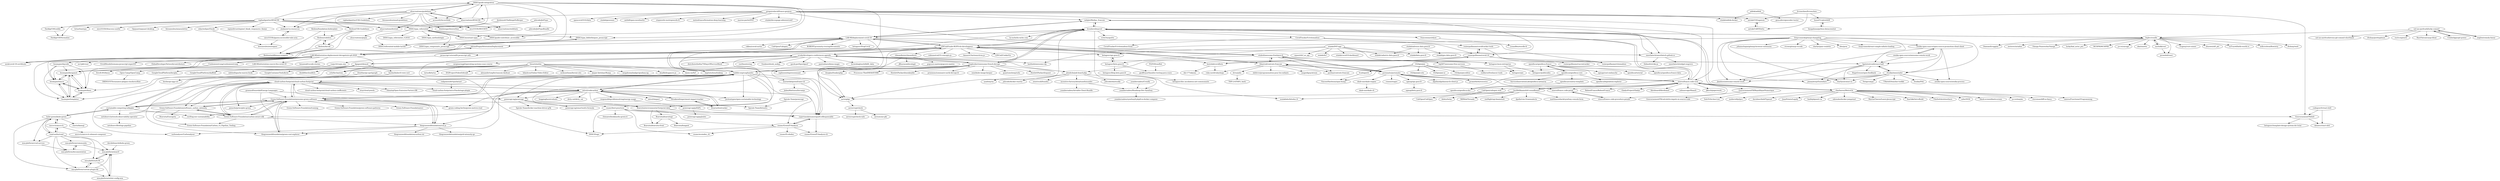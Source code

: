 digraph G {
"mdiplo/Medias_francais" -> "onestlatech/onestlatech.github.io"
"mdiplo/Medias_francais" -> "brouberol/marcel"
"mdiplo/Medias_francais" -> "LAB-MI/deplacement-covid-19"
"dgageot/demoit" -> "GoogleContainerTools/krew" ["e"=1]
"dgageot/demoit" -> "scraly/developers-conferences-agenda"
"dgageot/demoit" -> "ibuildthecloud/k3s" ["e"=1]
"dgageot/demoit" -> "lmolas/kubectl-view-cert"
"dgageot/demoit" -> "GoogleCloudPlatform/berglas" ["e"=1]
"dgageot/demoit" -> "GoogleCloudPlatform/skaffold" ["e"=1]
"dgageot/demoit" -> "ndeloof/apache-maven-book"
"IV2FI/DrawBot" -> "geoffreyarthaud/oc-testing-java-cours"
"hql287/awesome-free-services" -> "reddavis/freelancer-tools"
"LINCnil/Guide-RGPD-du-developpeur" -> "AmauriC/tarteaucitron.js" ["e"=1]
"LINCnil/Guide-RGPD-du-developpeur" -> "etnbrd/awesome-freelance-fr"
"LINCnil/Guide-RGPD-du-developpeur" -> "betagouv/api.gouv.fr"
"LINCnil/Guide-RGPD-du-developpeur" -> "LINCnil/CookieViz"
"LINCnil/Guide-RGPD-du-developpeur" -> "tibastral/contrats-francais"
"LINCnil/Guide-RGPD-du-developpeur" -> "scraly/developers-conferences-agenda"
"LINCnil/Guide-RGPD-du-developpeur" -> "hubblo-org/scaphandre"
"LINCnil/Guide-RGPD-du-developpeur" -> "aeris/gdpr"
"LINCnil/Guide-RGPD-du-developpeur" -> "climanifeste/climanifeste"
"LINCnil/Guide-RGPD-du-developpeur" -> "LAB-MI/deplacement-covid-19"
"LINCnil/Guide-RGPD-du-developpeur" -> "onestlatech/onestlatech.github.io"
"LINCnil/Guide-RGPD-du-developpeur" -> "brouberol/marcel"
"LINCnil/Guide-RGPD-du-developpeur" -> "cnumr/best-practices"
"LINCnil/Guide-RGPD-du-developpeur" -> "javascript-tutorial/fr.javascript.info"
"LINCnil/Guide-RGPD-du-developpeur" -> "robinmetral/33-concepts-js"
"etnbrd/awesome-freelance-fr" -> "tibastral/contrats-francais"
"etnbrd/awesome-freelance-fr" -> "purban/contrats-francais"
"etnbrd/awesome-freelance-fr" -> "betagouv/mon-entreprise"
"etnbrd/awesome-freelance-fr" -> "hql287/awesome-free-services"
"etnbrd/awesome-freelance-fr" -> "LINCnil/Guide-RGPD-du-developpeur"
"etnbrd/awesome-freelance-fr" -> "jurismatic/jurismatic"
"etnbrd/awesome-freelance-fr" -> "jlondiche/job-board-php"
"yoanbernabeu/Cronify" -> "yoanbernabeu/Roadmap-Dev-Symfony"
"bwasti/mebm" -> "daem-on/fwf" ["e"=1]
"bwasti/mebm" -> "baptisteArno/tinking" ["e"=1]
"bwasti/mebm" -> "DGIProject/VideoEditorJS" ["e"=1]
"bwasti/mebm" -> "alexandertoepfer/ransom-darkcat" ["e"=1]
"bwasti/mebm" -> "bilashcse/Online-Video-Editor" ["e"=1]
"bwasti/mebm" -> "nicksawhney/bernie-sits" ["e"=1]
"bwasti/mebm" -> "boomyjee/bergamot"
"bwasti/mebm" -> "boomyjee/teacss"
"bwasti/mebm" -> "boomyjee/templater"
"bwasti/mebm" -> "boomyjee/diary"
"bwasti/mebm" -> "Jasper-ketelaar/Rump" ["e"=1]
"bwasti/mebm" -> "megahoneybadger/grafana-ng" ["e"=1]
"bwasti/mebm" -> "knadh/dragmove.js" ["e"=1]
"AdrienPoupa/AttestationDeplacement" -> "LAB-MI/attestation-deplacement-derogatoire-q4-2020"
"hubblo-org/scaphandre" -> "cloud-carbon-footprint/cloud-carbon-footprint"
"hubblo-org/scaphandre" -> "mlco2/codecarbon"
"hubblo-org/scaphandre" -> "sustainable-computing-io/kepler"
"hubblo-org/scaphandre" -> "Boavizta/environmental-footprint-data"
"hubblo-org/scaphandre" -> "Green-Software-Foundation/awesome-green-software"
"hubblo-org/scaphandre" -> "supertanuki/numeriqueEcoResponsable"
"hubblo-org/scaphandre" -> "Green-Software-Foundation/software_carbon_intensity"
"hubblo-org/scaphandre" -> "powerapi-ng/powerapi"
"hubblo-org/scaphandre" -> "Green-Software-Foundation/carbon-aware-sdk"
"hubblo-org/scaphandre" -> "marmelab/greenframe-cli"
"hubblo-org/scaphandre" -> "cnumr/GreenIT-Analysis"
"hubblo-org/scaphandre" -> "thegreenwebfoundation/co2.js"
"hubblo-org/scaphandre" -> "stephrobert/awesome-french-devops"
"hubblo-org/scaphandre" -> "LINCnil/Guide-RGPD-du-developpeur"
"hubblo-org/scaphandre" -> "protontypes/open-sustainable-technology" ["e"=1]
"edas/webperf-book" -> "hteumeuleu/enseigner"
"steeve/france.code-civil" -> "steeve/france.code-penal"
"steeve/france.code-civil" -> "jurismatic/jurismatic"
"steeve/france.code-civil" -> "steeve/france.code-procedure-penale"
"steeve/france.code-civil" -> "vbarbaresi/MetroGit"
"steeve/france.code-civil" -> "GouvernementFR/RepubliqueNumerique"
"steeve/france.code-civil" -> "CaliOpen/caliopen.web"
"steeve/france.code-civil" -> "brouberol/marcel"
"steeve/france.code-civil" -> "RebootFrance/RebootFrance"
"steeve/france.code-civil" -> "GladysProject/Gladys" ["e"=1]
"steeve/france.code-civil" -> "libreboard/libreboard" ["e"=1]
"steeve/france.code-civil" -> "2ec0b4/kaamelott-soundboard"
"steeve/france.code-civil" -> "mdiplo/Medias_francais"
"steeve/france.code-civil" -> "tibastral/contrats-francais"
"steeve/france.code-civil" -> "sebsauvage/Shaarli" ["e"=1]
"steeve/france.code-civil" -> "jflesch/paperwork" ["e"=1]
"2ec0b4/kaamelott-soundboard" -> "steeve/france.code-civil"
"2ec0b4/kaamelott-soundboard" -> "aeris/gdpr"
"2ec0b4/kaamelott-soundboard" -> "matthiasnoback/symfony-console-form" ["e"=1]
"2ec0b4/kaamelott-soundboard" -> "soulaklabs/bitoduc.fr"
"2ec0b4/kaamelott-soundboard" -> "M6Web/Tornado"
"2ec0b4/kaamelott-soundboard" -> "sin0light/api-kaamelott"
"2ec0b4/kaamelott-soundboard" -> "dpelle/vim-Grammalecte"
"jurismatic/jurismatic" -> "tibastral/contrats-francais"
"jurismatic/jurismatic" -> "steeve/france.code-civil"
"jurismatic/jurismatic" -> "etnbrd/awesome-freelance-fr"
"jurismatic/jurismatic" -> "steeve/france.code-penal"
"jurismatic/jurismatic" -> "ronnix/stages"
"jurismatic/jurismatic" -> "skale-me/skale-engine"
"jurismatic/jurismatic" -> "algolia/algoliasearch-client-js" ["e"=1]
"jurismatic/jurismatic" -> "promethe42/cocorico"
"jurismatic/jurismatic" -> "sgmap/api.gouv.fr"
"etalab/adresse.data.gouv.fr" -> "etalab/geo.data.gouv.fr"
"etalab/adresse.data.gouv.fr" -> "etalab/data.gouv.fr"
"etalab/adresse.data.gouv.fr" -> "etalab/cadastre.data.gouv.fr"
"francoismari/elyze" -> "LouanBen/wordle-fr" ["e"=1]
"bnjbvr/rouille" -> "brouberol/marcel"
"bnjbvr/rouille" -> "michidk/rost"
"bnjbvr/rouille" -> "Eugeny/rust-sinner"
"bnjbvr/rouille" -> "zhuowei/nft_ptr" ["e"=1]
"bnjbvr/rouille" -> "jeroenhd/roest"
"bnjbvr/rouille" -> "mTvare6/hello-world.rs" ["e"=1]
"bnjbvr/rouille" -> "willcrichton/flowistry" ["e"=1]
"bnjbvr/rouille" -> "dtolnay/watt" ["e"=1]
"bnjbvr/rouille" -> "DamianX/ruggine"
"bnjbvr/rouille" -> "zesterer/ariadne" ["e"=1]
"bnjbvr/rouille" -> "Omega-Numworks/Omega" ["e"=1]
"bnjbvr/rouille" -> "lucky/bad_actor_poc"
"bnjbvr/rouille" -> "MCHPR/MCHPRS" ["e"=1]
"bnjbvr/rouille" -> "p-e-w/savage" ["e"=1]
"bnjbvr/rouille" -> "zkat/miette" ["e"=1]
"raphaelgoetter/KNACSS" -> "DISIC/guide-integrateur"
"raphaelgoetter/KNACSS" -> "inpixelitrust/inpixel_blank_responsive_theme"
"raphaelgoetter/KNACSS" -> "Darklg/CSSLisible"
"raphaelgoetter/KNACSS" -> "tetue/tinytypo"
"raphaelgoetter/KNACSS" -> "nico3333fr/htaccess-useful"
"raphaelgoetter/KNACSS" -> "edas/webperf-book"
"raphaelgoetter/KNACSS" -> "DISIC/rgaa_referentiel"
"raphaelgoetter/KNACSS" -> "flexbox/CSS-Guidelines"
"raphaelgoetter/KNACSS" -> "alsacreations/bretzel"
"raphaelgoetter/KNACSS" -> "htmlzengarden/outline"
"raphaelgoetter/KNACSS" -> "Opquast/opquast-desktop"
"raphaelgoetter/KNACSS" -> "hteumeuleu/miaousletter"
"raphaelgoetter/KNACSS" -> "nico3333fr/ROCSSTI"
"raphaelgoetter/KNACSS" -> "atalan/a11y-resources"
"raphaelgoetter/KNACSS" -> "Darklg/CSSNormalize"
"aeris/gdpr" -> "aeris/cryptcheck"
"gregoiredavid/france-geojson" -> "rozierguillaume/covid-19"
"gregoiredavid/france-geojson" -> "etnbrd/awesome-freelance-fr"
"gregoiredavid/france-geojson" -> "mdiplo/Medias_francais"
"gregoiredavid/france-geojson" -> "marion-paclot/DVF"
"gregoiredavid/france-geojson" -> "GouvernementFR/dsfr"
"gregoiredavid/france-geojson" -> "etalab/decoupage-administratif"
"gregoiredavid/france-geojson" -> "alsacreations/KNACSS"
"gregoiredavid/france-geojson" -> "etalab/addok-docker"
"gregoiredavid/france-geojson" -> "opencovid19-fr/data" ["e"=1]
"gregoiredavid/france-geojson" -> "etalab/geozones"
"gregoiredavid/france-geojson" -> "anthill/open-moulinette"
"gregoiredavid/france-geojson" -> "antuki/COGugaison"
"gregoiredavid/france-geojson" -> "stopwords-iso/stopwords-fr"
"gregoiredavid/france-geojson" -> "steeve/france.code-civil"
"gregoiredavid/france-geojson" -> "meteofrance/formation-deep-learning"
"stephrobert/awesome-french-devops" -> "scraly/developers-conferences-agenda"
"stephrobert/awesome-french-devops" -> "hubblo-org/scaphandre"
"stephrobert/awesome-french-devops" -> "priximmo/sommaire-xavki-devops-fr"
"stephrobert/awesome-french-devops" -> "saphoooo/impressionnant"
"stephrobert/awesome-french-devops" -> "jlondiche/job-board-php"
"stephrobert/awesome-french-devops" -> "aeris/gdpr"
"stephrobert/awesome-french-devops" -> "brouberol/marcel"
"stephrobert/awesome-french-devops" -> "enix/kube-image-keeper" ["e"=1]
"stephrobert/awesome-french-devops" -> "ovh/the-bastion" ["e"=1]
"stephrobert/awesome-french-devops" -> "quantumsheep/sshs" ["e"=1]
"stephrobert/awesome-french-devops" -> "HewlettPackard/squest" ["e"=1]
"stephrobert/awesome-french-devops" -> "LINCnil/Guide-RGPD-du-developpeur"
"stephrobert/awesome-french-devops" -> "dunglas/frankenphp" ["e"=1]
"stephrobert/awesome-french-devops" -> "Processus-Thief/HEKATOMB" ["e"=1]
"stephrobert/awesome-french-devops" -> "HewlettPackard/monkeyble" ["e"=1]
"CouleeApps/git-power" -> "not-an-aardvark/lucky-commit"
"not-an-aardvark/lucky-commit" -> "zegl/extremely-linear"
"not-an-aardvark/lucky-commit" -> "not-an-aardvark/every-git-commit-shorthash"
"not-an-aardvark/lucky-commit" -> "CouleeApps/git-power"
"not-an-aardvark/lucky-commit" -> "dtolnay/prettyplease" ["e"=1]
"not-an-aardvark/lucky-commit" -> "bnjbvr/rouille"
"not-an-aardvark/lucky-commit" -> "ouch-org/ouch" ["e"=1]
"not-an-aardvark/lucky-commit" -> "RazrFalcon/cargo-bloat" ["e"=1]
"LAB-MI/deplacement-covid-19" -> "nesk/covid-19-certificate"
"LAB-MI/deplacement-covid-19" -> "LAB-MI/attestation-deplacement-derogatoire-q4-2020"
"LAB-MI/deplacement-covid-19" -> "ROBERT-proximity-tracing/documents" ["e"=1]
"LAB-MI/deplacement-covid-19" -> "betagouv/StopCovid" ["e"=1]
"LAB-MI/deplacement-covid-19" -> "mdiplo/Medias_francais"
"LAB-MI/deplacement-covid-19" -> "LINCnil/Guide-RGPD-du-developpeur"
"LAB-MI/deplacement-covid-19" -> "AdrienPoupa/AttestationDeplacement"
"LAB-MI/deplacement-covid-19" -> "rozierguillaume/covid-19"
"LAB-MI/deplacement-covid-19" -> "aeris/gdpr"
"LAB-MI/deplacement-covid-19" -> "hostolab/covidliste"
"LAB-MI/deplacement-covid-19" -> "vikbez/covid-sortie"
"LAB-MI/deplacement-covid-19" -> "brouberol/marcel"
"LAB-MI/deplacement-covid-19" -> "CaliOpen/Caliopen" ["e"=1]
"1024pix/pix" -> "1024pix/pix-site"
"1024pix/pix" -> "VincentHardouin/npm-bump"
"1024pix/pix" -> "Scalingo/cli"
"1024pix/pix" -> "1024pix/pix-ui"
"1024pix/pix" -> "betagouv/pix"
"1024pix/pix" -> "1024pix/pix-editor"
"alsacreations/guidelines" -> "DISIC/guide-integrateur"
"alsacreations/guidelines" -> "alsacreations/KNACSS"
"alsacreations/guidelines" -> "alsacreations/webfonts"
"alsacreations/guidelines" -> "raphaelgoetter/KNACSS"
"alsacreations/guidelines" -> "raphaelgoetter/CSS-Guidelines"
"alsacreations/guidelines" -> "hteumeuleu/email-guidelines" ["e"=1]
"alsacreations/guidelines" -> "nico3333fr/ROCSSTI"
"alsacreations/guidelines" -> "access42/AccesSlide"
"alsacreations/guidelines" -> "alsacreations/bretzel"
"alsacreations/guidelines" -> "atalan/a11y-resources"
"alsacreations/guidelines" -> "flexbox/CSS-Guidelines"
"desbenoit/ChallengeDuBerger" -> "htmlzengarden/outline"
"greensoftwarelab/Energy-Languages" -> "Green-Software-Foundation/awesome-green-software"
"greensoftwarelab/Energy-Languages" -> "powerapi-ng/powerapi"
"greensoftwarelab/Energy-Languages" -> "thegreenwebfoundation/green-cost-explorer"
"codegouvfr/react-dsfr" -> "dataesr/react-dsfr"
"codegouvfr/react-dsfr" -> "GouvernementFR/dsfr"
"vbarbaresi/MetroGit" -> "steeve/france.code-civil"
"vbarbaresi/MetroGit" -> "odewahn/docker-jumpstart" ["e"=1]
"vbarbaresi/MetroGit" -> "MartinChavez/Learn-Javascript"
"vbarbaresi/MetroGit" -> "brouberol/marcel"
"vbarbaresi/MetroGit" -> "lhartikk/AstroBuild" ["e"=1]
"vbarbaresi/MetroGit" -> "FiloSottile/whosthere" ["e"=1]
"vbarbaresi/MetroGit" -> "szhu/3030" ["e"=1]
"vbarbaresi/MetroGit" -> "black-screen/black-screen" ["e"=1]
"vbarbaresi/MetroGit" -> "p-e-w/maybe" ["e"=1]
"vbarbaresi/MetroGit" -> "stevemao/diff-so-fancy" ["e"=1]
"vbarbaresi/MetroGit" -> "caiorss/Functional-Programming" ["e"=1]
"vbarbaresi/MetroGit" -> "mofarrell/p2pvc" ["e"=1]
"vbarbaresi/MetroGit" -> "davidmerfield/Typeset" ["e"=1]
"vbarbaresi/MetroGit" -> "JuanPotato/Legofy" ["e"=1]
"vbarbaresi/MetroGit" -> "hmlb/phpunit-vw" ["e"=1]
"betagouv/api.gouv.fr" -> "betagouv/beta.gouv.fr"
"atalan/a11y-resources" -> "nico3333fr/jquery-accessible-tabs-aria"
"sustainable-computing-io/kepler" -> "hubblo-org/scaphandre"
"sustainable-computing-io/kepler" -> "kube-green/kube-green"
"sustainable-computing-io/kepler" -> "netobserv/network-observability-operator"
"sustainable-computing-io/kepler" -> "cncf/tag-env-sustainability"
"sustainable-computing-io/kepler" -> "Green-Software-Foundation/awesome-green-software"
"rozierguillaume/covid-19" -> "rozierguillaume/covidtracker-tools"
"rozierguillaume/covid-19" -> "hostolab/covidliste"
"rozierguillaume/covid-19" -> "rozierguillaume/vitemadose"
"rozierguillaume/covid-19" -> "rozierguillaume/vaccintracker"
"rozierguillaume/covidtracker-tools" -> "rozierguillaume/covid-19"
"rozierguillaume/covidtracker-tools" -> "rozierguillaume/vitemadose"
"etalab/DVF-app" -> "cquest/dvf_as_api"
"etalab/DVF-app" -> "etalab/dvf"
"etalab/DVF-app" -> "etalab/data.gouv.fr"
"etalab/DVF-app" -> "betagouv/beta.gouv.fr"
"etalab/DVF-app" -> "etalab/cadastre.data.gouv.fr"
"etalab/DVF-app" -> "etalab/covid19-dashboard" ["e"=1]
"etalab/DVF-app" -> "betagouv/api.gouv.fr"
"etalab/DVF-app" -> "betagouv/mon-entreprise"
"jlondiche/job-board-php" -> "yoanbernabeu/Roadmap-Dev-Symfony"
"jlondiche/job-board-php" -> "jolicode/elastically" ["e"=1]
"jlondiche/job-board-php" -> "symfony/ux" ["e"=1]
"jlondiche/job-board-php" -> "incentive-factory/iletaitunefoisundev"
"jlondiche/job-board-php" -> "jolicode/docker-starter" ["e"=1]
"jlondiche/job-board-php" -> "zenstruck/foundry" ["e"=1]
"Breakend/experiment-impact-tracker" -> "lfwa/carbontracker"
"Breakend/experiment-impact-tracker" -> "mlco2/codecarbon"
"GouvernementFR/RepubliqueNumerique" -> "GouvernementFR/calculette-impots-m-source-code"
"GouvernementFR/RepubliqueNumerique" -> "Seb35/Archeo-Lex"
"mlco2/codecarbon" -> "hubblo-org/scaphandre"
"mlco2/codecarbon" -> "lfwa/carbontracker"
"mlco2/codecarbon" -> "powerapi-ng/powerapi"
"mlco2/codecarbon" -> "Breakend/experiment-impact-tracker"
"mlco2/codecarbon" -> "responsibleproblemsolving/energy-usage"
"mlco2/codecarbon" -> "mlco2/impact"
"mlco2/codecarbon" -> "cloud-carbon-footprint/cloud-carbon-footprint"
"mlco2/codecarbon" -> "Boavizta/environmental-footprint-data"
"mlco2/codecarbon" -> "protontypes/open-sustainable-technology" ["e"=1]
"mlco2/codecarbon" -> "green-coding-berlin/green-metrics-tool"
"mlco2/codecarbon" -> "Green-Software-Foundation/awesome-green-software"
"mlco2/codecarbon" -> "huggingface/evaluate" ["e"=1]
"mlco2/codecarbon" -> "Green-Software-Foundation/carbon-aware-sdk"
"mlco2/codecarbon" -> "thegreenwebfoundation/green-cost-explorer"
"mlco2/codecarbon" -> "dirty-cat/dirty_cat" ["e"=1]
"thegreenwebfoundation/green-cost-explorer" -> "Green-Software-Foundation/awesome-green-software"
"Cuuhomientrung/cuuhomientrung" -> "LAB-MI/attestation-deplacement-derogatoire-q4-2020"
"Cuuhomientrung/cuuhomientrung" -> "ZeroX-DG/limus" ["e"=1]
"brouberol/marcel" -> "bnjbvr/rouille"
"brouberol/marcel" -> "soulaklabs/bitoduc.fr"
"brouberol/marcel" -> "mdiplo/Medias_francais"
"brouberol/marcel" -> "steeve/france.code-civil"
"brouberol/marcel" -> "w3st3ry/guitte"
"brouberol/marcel" -> "LINCnil/Guide-RGPD-du-developpeur"
"brouberol/marcel" -> "aeris/gdpr"
"brouberol/marcel" -> "vbarbaresi/MetroGit"
"brouberol/marcel" -> "stephrobert/awesome-french-devops"
"brouberol/marcel" -> "la-rache/la-rache.com"
"brouberol/marcel" -> "LAB-MI/deplacement-covid-19"
"brouberol/marcel" -> "onestlatech/onestlatech.github.io"
"brouberol/marcel" -> "francoismari/elyze"
"brouberol/marcel" -> "CovidTrackerFr/vitemadose"
"brouberol/marcel" -> "LAB-MI/attestation-deplacement-derogatoire-q4-2020"
"betagouv/mon-entreprise" -> "betagouv/publicodes"
"betagouv/mon-entreprise" -> "betagouv/pix"
"powerapi-ng/powerapi" -> "powerapi-ng/smartwatts-formula"
"powerapi-ng/powerapi" -> "Spirals-Team/bitwatts"
"powerapi-ng/powerapi" -> "Spirals-Team/docker-machine-driver-g5k"
"LAB-MI/attestation-deplacement-derogatoire-q4-2020" -> "LAB-MI/attestation-couvre-feu-covid-19"
"LAB-MI/attestation-deplacement-derogatoire-q4-2020" -> "Cuuhomientrung/cuuhomientrung"
"LAB-MI/attestation-deplacement-derogatoire-q4-2020" -> "LAB-MI/deplacement-covid-19"
"LAB-MI/attestation-deplacement-derogatoire-q4-2020" -> "AdrienPoupa/AttestationDeplacement"
"LAB-MI/attestation-deplacement-derogatoire-q4-2020" -> "nesk/covid-19-certificate"
"LAB-MI/attestation-deplacement-derogatoire-q4-2020" -> "ovh/the-bastion" ["e"=1]
"LAB-MI/attestation-deplacement-derogatoire-q4-2020" -> "benawad/vscode-stories" ["e"=1]
"LAB-MI/attestation-deplacement-derogatoire-q4-2020" -> "ns1/pktvisor"
"LAB-MI/attestation-deplacement-derogatoire-q4-2020" -> "boomyjee/bergamot"
"LAB-MI/attestation-deplacement-derogatoire-q4-2020" -> "boomyjee/teacss"
"LAB-MI/attestation-deplacement-derogatoire-q4-2020" -> "boomyjee/templater"
"LAB-MI/attestation-deplacement-derogatoire-q4-2020" -> "boomyjee/diary"
"LAB-MI/attestation-deplacement-derogatoire-q4-2020" -> "ErickWendel/semana-javascript-expert01" ["e"=1]
"LAB-MI/attestation-deplacement-derogatoire-q4-2020" -> "boomyjee/dayside"
"LAB-MI/attestation-deplacement-derogatoire-q4-2020" -> "GlobalDeveloperNetwork/contributors" ["e"=1]
"alsacreations/KNACSS" -> "alsacreations/bretzel"
"alsacreations/KNACSS" -> "alsacreations/guidelines"
"alsacreations/KNACSS" -> "DISIC/guide-integrateur"
"alsacreations/KNACSS" -> "alsacreations/webfonts"
"micro-lc/micro-lc" -> "rond-authz/rond"
"micro-lc/micro-lc" -> "kube-green/kube-green"
"micro-lc/micro-lc" -> "micro-lc/micro-lc-element-composer"
"michidk/rost" -> "bnjbvr/rouille"
"michidk/rost" -> "jeroenhd/roest"
"zegl/extremely-linear" -> "not-an-aardvark/lucky-commit"
"rond-authz/rond" -> "mia-platform/crud-service"
"rond-authz/rond" -> "mia-platform/custom-plugin-lib"
"rond-authz/rond" -> "mia-platform/lc39"
"rond-authz/rond" -> "kube-green/kube-green"
"rond-authz/rond" -> "mia-platform/documentation"
"rond-authz/rond" -> "micro-lc/micro-lc"
"rond-authz/rond" -> "mia-platform/miactl"
"rond-authz/rond" -> "mia-platform/community"
"javascript-tutorial/fr.javascript.info" -> "vuejs-fr/vuejs.org"
"scraly/developers-conferences-agenda" -> "stephrobert/awesome-french-devops"
"scraly/developers-conferences-agenda" -> "bpetetot/conference-hall"
"scraly/developers-conferences-agenda" -> "jlondiche/job-board-php"
"scraly/developers-conferences-agenda" -> "dgageot/demoit"
"scraly/developers-conferences-agenda" -> "LINCnil/Guide-RGPD-du-developpeur"
"scraly/developers-conferences-agenda" -> "cncf/mentoring" ["e"=1]
"scraly/developers-conferences-agenda" -> "lauthieb/awesome-cfp"
"scraly/developers-conferences-agenda" -> "sergioarmgpl/operating-systems-usac-course"
"scraly/developers-conferences-agenda" -> "fraxken/ebook_nodejs" ["e"=1]
"scraly/developers-conferences-agenda" -> "quick-perf/quickperf" ["e"=1]
"scraly/developers-conferences-agenda" -> "saphoooo/impressionnant"
"scraly/developers-conferences-agenda" -> "paxtonhare/demo-magic" ["e"=1]
"scraly/developers-conferences-agenda" -> "brownbaglunch/bblfr_data"
"scraly/developers-conferences-agenda" -> "distributethe6ix/70DaysOfServiceMesh" ["e"=1]
"scraly/developers-conferences-agenda" -> "cnumr/best-practices"
"Green-Software-Foundation/awesome-green-software" -> "Green-Software-Foundation/carbon-aware-sdk"
"Green-Software-Foundation/awesome-green-software" -> "Green-Software-Foundation/software_carbon_intensity"
"Green-Software-Foundation/awesome-green-software" -> "thegreenwebfoundation/green-cost-explorer"
"Green-Software-Foundation/awesome-green-software" -> "thegreenwebfoundation/co2.js"
"Green-Software-Foundation/awesome-green-software" -> "green-coding-berlin/green-metrics-tool"
"Green-Software-Foundation/awesome-green-software" -> "cloud-carbon-footprint/cloud-carbon-footprint"
"Green-Software-Foundation/awesome-green-software" -> "hubblo-org/scaphandre"
"Green-Software-Foundation/awesome-green-software" -> "cncf/tag-env-sustainability"
"Green-Software-Foundation/awesome-green-software" -> "Green-Software-Foundation/training"
"Green-Software-Foundation/awesome-green-software" -> "Green-Software-Foundation/green-software-patterns"
"Green-Software-Foundation/awesome-green-software" -> "Green-Software-Foundation/sci"
"Green-Software-Foundation/awesome-green-software" -> "jawache/principles-green"
"Green-Software-Foundation/awesome-green-software" -> "Boavizta/environmental-footprint-data"
"Green-Software-Foundation/awesome-green-software" -> "sustainable-computing-io/kepler"
"addok/addok" -> "etalab/addok-docker"
"addok/addok" -> "geocoders/geocoder-tester"
"zenika-open-source/awesome-remote-work" -> "zenika-open-source/open-source-promotion-cheat-sheet"
"zenika-open-source/awesome-remote-work" -> "bpetetot/conference-hall"
"DISIC/guide-integrateur" -> "DISIC/guide-contribuer_accessible"
"DISIC/guide-integrateur" -> "DISIC/rgaa_referentiel"
"DISIC/guide-integrateur" -> "access42/AccesSlide"
"DISIC/guide-integrateur" -> "DISIC/assistant-rgaa"
"DISIC/guide-integrateur" -> "alsacreations/guidelines"
"DISIC/guide-integrateur" -> "atalan/a11y-resources"
"DISIC/guide-integrateur" -> "DISIC/referentiel-mobile-tactile"
"DISIC/guide-integrateur" -> "DISIC/frago"
"DISIC/guide-integrateur" -> "DISIC/rgaa_bibliotheques_javascript"
"tibastral/contrats-francais" -> "etnbrd/awesome-freelance-fr"
"tibastral/contrats-francais" -> "jurismatic/jurismatic"
"tibastral/contrats-francais" -> "ruby-nord/rubyshops" ["e"=1]
"tibastral/contrats-francais" -> "purban/contrats-francais"
"tibastral/contrats-francais" -> "elefevre/programmation-pour-les-enfants"
"tibastral/contrats-francais" -> "LINCnil/Guide-RGPD-du-developpeur"
"tibastral/contrats-francais" -> "drivy/jobs"
"tibastral/contrats-francais" -> "mageekguy/atoum" ["e"=1]
"cloud-carbon-footprint/cloud-carbon-footprint" -> "Green-Software-Foundation/awesome-green-software"
"cloud-carbon-footprint/cloud-carbon-footprint" -> "hubblo-org/scaphandre"
"cloud-carbon-footprint/cloud-carbon-footprint" -> "thegreenwebfoundation/co2.js"
"cloud-carbon-footprint/cloud-carbon-footprint" -> "Green-Software-Foundation/carbon-aware-sdk"
"cloud-carbon-footprint/cloud-carbon-footprint" -> "Green-Software-Foundation/software_carbon_intensity"
"cloud-carbon-footprint/cloud-carbon-footprint" -> "cloud-carbon-footprint/cloud-carbon-coefficients"
"cloud-carbon-footprint/cloud-carbon-footprint" -> "thegreenwebfoundation/green-cost-explorer"
"cloud-carbon-footprint/cloud-carbon-footprint" -> "jawache/principles-green"
"cloud-carbon-footprint/cloud-carbon-footprint" -> "cloud-carbon-footprint/ccf-backstage-plugin"
"cloud-carbon-footprint/cloud-carbon-footprint" -> "mlco2/codecarbon"
"cloud-carbon-footprint/cloud-carbon-footprint" -> "carbonalyser/Carbonalyser"
"cloud-carbon-footprint/cloud-carbon-footprint" -> "sustainable-computing-io/kepler"
"cloud-carbon-footprint/cloud-carbon-footprint" -> "etsy/cloud-jewels"
"cloud-carbon-footprint/cloud-carbon-footprint" -> "supertanuki/numeriqueEcoResponsable"
"cloud-carbon-footprint/cloud-carbon-footprint" -> "climatiq/Open-Emission-Factors-DB"
"thegreenwebfoundation/co2.js" -> "Green-Software-Foundation/awesome-green-software"
"thegreenwebfoundation/co2.js" -> "carbonalyser/Carbonalyser"
"thegreenwebfoundation/co2.js" -> "thegreenwebfoundation/carbon.txt"
"thegreenwebfoundation/co2.js" -> "thegreenwebfoundation/green-cost-explorer"
"thegreenwebfoundation/co2.js" -> "thegreenwebfoundation/grid-intensity-go"
"zenika-open-source/open-source-promotion-cheat-sheet" -> "bpetetot/conference-hall"
"zenika-open-source/open-source-promotion-cheat-sheet" -> "zenika-open-source/zenika-process"
"zenika-open-source/open-source-promotion-cheat-sheet" -> "Zenika/immutadot"
"zenika-open-source/open-source-promotion-cheat-sheet" -> "jlandure/awesome-remote-work"
"zenika-open-source/open-source-promotion-cheat-sheet" -> "zenika-open-source/awesome-remote-work"
"onestlatech/onestlatech.github.io" -> "thibault/strike-js"
"onestlatech/onestlatech.github.io" -> "onestlatech/widget-engreve"
"lfwa/carbontracker" -> "Breakend/experiment-impact-tracker"
"lfwa/carbontracker" -> "mlco2/codecarbon"
"bpetetot/conference-hall" -> "Zenika/immutadot"
"bpetetot/conference-hall" -> "jlandure/awesome-remote-work"
"bpetetot/conference-hall" -> "jimmyleray/Emendare"
"bpetetot/conference-hall" -> "HugoGresse/open-feedback"
"bpetetot/conference-hall" -> "charlyx/avatars-io"
"cnumr/best-practices" -> "cnumr/GreenIT-Analysis"
"cnumr/best-practices" -> "supertanuki/numeriqueEcoResponsable"
"cnumr/best-practices" -> "cnumr/ecoindex_cli"
"cnumr/best-practices" -> "DISIC/frago"
"cnumr/best-practices" -> "GouvernementFR/dsfr"
"cnumr/best-practices" -> "rlemaire/bookmarks-green-it"
"sgmap/api.gouv.fr" -> "sgmap/beta.gouv.fr"
"frinyvonnick/gitmoji-changelog" -> "bpetetot/conference-hall"
"frinyvonnick/gitmoji-changelog" -> "johannchopin/gitmoji-browser-extension"
"frinyvonnick/gitmoji-changelog" -> "jimmyleray/Emendare"
"frinyvonnick/gitmoji-changelog" -> "jlandure/awesome-remote-work"
"frinyvonnick/gitmoji-changelog" -> "Zenika/immutadot"
"frinyvonnick/gitmoji-changelog" -> "vtrois/gitmoji-vscode"
"frinyvonnick/gitmoji-changelog" -> "charlyx/avatars-io"
"frinyvonnick/gitmoji-changelog" -> "charlyx/pair-roulette"
"frinyvonnick/gitmoji-changelog" -> "lauthieb/awesome-cfp"
"frinyvonnick/gitmoji-changelog" -> "zenika-open-source/open-source-promotion-cheat-sheet"
"frinyvonnick/gitmoji-changelog" -> "ldez/prm"
"frinyvonnick/gitmoji-changelog" -> "frinyvonnick/react-simple-infinite-loading"
"skale-me/skale-engine" -> "skale-me/skale-cli"
"hostolab/covidliste" -> "eki-177/abyme"
"hostolab/covidliste" -> "rozierguillaume/covid-19"
"hostolab/covidliste" -> "ruby-nord/rubyshops" ["e"=1]
"cnumr/GreenIT-Analysis" -> "cnumr/GreenIT-Analysis-cli"
"cnumr/GreenIT-Analysis" -> "supertanuki/numeriqueEcoResponsable"
"cnumr/GreenIT-Analysis" -> "cnumr/EcoIndex"
"cnumr/GreenIT-Analysis" -> "cnumr/ecoindex_cli"
"cnumr/GreenIT-Analysis" -> "DISIC/frago"
"supertanuki/numeriqueEcoResponsable" -> "cnumr/GreenIT-Analysis"
"supertanuki/numeriqueEcoResponsable" -> "cnumr/GreenIT-Analysis-cli"
"incentive-factory/iletaitunefoisundev" -> "yoanbernabeu/Roadmap-Dev-Symfony"
"incentive-factory/iletaitunefoisundev" -> "yoanbernabeu/Airtable-Client-Bundle"
"antuki/COGugaison" -> "antuki/CARTElette"
"CovidTrackerFr/vitemadose" -> "CovidTrackerFr/vitemadose-front"
"CovidTrackerFr/vitemadose" -> "rozierguillaume/covidtracker-tools"
"CovidTrackerFr/vitemadose" -> "rozierguillaume/vitemadose"
"InseeFrLab/utilitR" -> "linogaliana/python-datascientist"
"betagouv/beta.gouv.fr" -> "betagouv/api.gouv.fr"
"betagouv/beta.gouv.fr" -> "geoffreyarthaud/oc-testing-java-cours"
"betagouv/beta.gouv.fr" -> "betagouv/blog.beta.gouv.fr"
"GouvernementFR/dsfr" -> "dataesr/react-dsfr"
"GouvernementFR/dsfr" -> "betagouv/template-design-system-de-l-etat"
"sergioarmgpl/operating-systems-usac-course" -> "tytusdb/tytus"
"Green-Software-Foundation/software_carbon_intensity" -> "Green-Software-Foundation/awesome-green-software"
"Green-Software-Foundation/software_carbon_intensity" -> "Green-Software-Foundation/carbon-aware-sdk"
"Green-Software-Foundation/software_carbon_intensity" -> "Green-Software-Foundation/Carbon_CI_Pipeline_Tooling"
"Green-Software-Foundation/software_carbon_intensity" -> "Boavizta/Energizta"
"Green-Software-Foundation/carbon-aware-sdk" -> "Green-Software-Foundation/awesome-green-software"
"Green-Software-Foundation/carbon-aware-sdk" -> "Green-Software-Foundation/software_carbon_intensity"
"Green-Software-Foundation/carbon-aware-sdk" -> "cloud-carbon-footprint/cloud-carbon-footprint"
"Green-Software-Foundation/carbon-aware-sdk" -> "Green-Software-Foundation/Carbon_CI_Pipeline_Tooling"
"Green-Software-Foundation/carbon-aware-sdk" -> "thegreenwebfoundation/co2.js"
"nesk/covid-19-certificate" -> "LAB-MI/deplacement-covid-19"
"flexbox/CSS-Guidelines" -> "flexbox/codeless"
"flexbox/CSS-Guidelines" -> "flexbox/middleman-snippets"
"flexbox/CSS-Guidelines" -> "flexbox/davidl"
"linogaliana/python-datascientist" -> "InseeFrLab/utilitR"
"kube-green/kube-green" -> "rond-authz/rond"
"kube-green/kube-green" -> "micro-lc/micro-lc"
"kube-green/kube-green" -> "mia-platform/crud-service"
"kube-green/kube-green" -> "mia-platform/custom-plugin-lib"
"kube-green/kube-green" -> "clastix/kamaji" ["e"=1]
"kube-green/kube-green" -> "sustainable-computing-io/kepler"
"openfisca/openfisca-france" -> "openfisca/openfisca-core"
"openfisca/openfisca-france" -> "sgmap/cout-embauche"
"openfisca/openfisca-france" -> "openfisca/openfisca-doc"
"openfisca/openfisca-france" -> "betagouv/publicodes"
"openfisca/openfisca-france" -> "openfisca/tutorial"
"openfisca/openfisca-france" -> "openfisca/openfisca-france-data"
"DISIC/rgaa_referentiel" -> "DISIC/rgaa_bibliotheques_javascript"
"DISIC/rgaa_referentiel" -> "DISIC/guide-contribuer_accessible"
"DISIC/rgaa_referentiel" -> "DISIC/rgaa_composants_javascript"
"DISIC/rgaa_referentiel" -> "DISIC/rgaa_referentiel_3-2016"
"DISIC/rgaa_referentiel" -> "DISIC/rgaa_methodologie"
"DISIC/rgaa_referentiel" -> "DISIC/referentiel-mobile-tactile"
"DISIC/rgaa_referentiel" -> "DISIC/assistant-rgaa"
"Scalingo/cli" -> "VincentHardouin/npm-bump"
"flexbox/foundation-boilerplate" -> "flexbox/middleman-snippets"
"flexbox/foundation-boilerplate" -> "flexbox/codeless"
"boomyjee/dayside" -> "boomyjee/templater"
"boomyjee/dayside" -> "boomyjee/diary"
"boomyjee/dayside" -> "boomyjee/bergamot"
"boomyjee/dayside" -> "boomyjee/teacss"
"CaliOpen/caliopen.web" -> "ldidry/lutim" ["e"=1]
"CaliOpen/caliopen.web" -> "CaliOpen/CaliOpen"
"marmelab/greenframe-cli" -> "supertanuki/numeriqueEcoResponsable"
"marmelab/greenframe-cli" -> "JulienMattiussi/lorrainjs"
"Open-Camp/OpenCamp" -> "DRINGOT/Terminator-plugins-stackoverflow"
"vuejs-fr/vuejs.org" -> "Open-Camp/OpenCamp"
"boomyjee/bergamot" -> "boomyjee/templater"
"boomyjee/bergamot" -> "boomyjee/diary"
"boomyjee/bergamot" -> "boomyjee/teacss"
"boomyjee/diary" -> "boomyjee/templater"
"boomyjee/diary" -> "boomyjee/bergamot"
"boomyjee/diary" -> "boomyjee/teacss"
"boomyjee/teacss" -> "boomyjee/bergamot"
"boomyjee/teacss" -> "boomyjee/templater"
"boomyjee/teacss" -> "boomyjee/diary"
"boomyjee/templater" -> "boomyjee/diary"
"boomyjee/templater" -> "boomyjee/bergamot"
"boomyjee/templater" -> "boomyjee/teacss"
"Boavizta/environmental-footprint-data" -> "Boavizta/boaviztapi"
"Boavizta/environmental-footprint-data" -> "Boavizta/boavizta-front"
"Boavizta/environmental-footprint-data" -> "supertanuki/numeriqueEcoResponsable"
"Spirals-Team/powerapi" -> "Spirals-Team/bitwatts"
"jolicode/JoliTypo" -> "nico3333fr/ROCSSTI"
"jolicode/JoliTypo" -> "jolicode/JoliTypoBundle"
"aeris/cryptcheck" -> "aeris/acme-pki"
"aeris/cryptcheck" -> "aeris/cryptcheck-rails"
"nico3333fr/jquery-accessible-tabs-aria" -> "atalan/a11y-resources"
"nico3333fr/jquery-accessible-tabs-aria" -> "hteumeuleu/enseigner"
"drivy/jobs" -> "THP-2-0/THP2_back"
"flexbox/codeless" -> "flexbox/middleman-snippets"
"flexbox/codeless" -> "flexbox/davidl"
"openfisca/openfisca-core" -> "openfisca/openfisca-france"
"openfisca/openfisca-core" -> "openfisca/country-template"
"openfisca/openfisca-core" -> "openfisca/openfisca-doc"
"openfisca/openfisca-core" -> "openfisca/legislation-explorer"
"openfisca/openfisca-core" -> "ServiceInnovationLab/openfisca-aotearoa"
"climanifeste/climanifeste" -> "supertanuki/numeriqueEcoResponsable"
"climanifeste/climanifeste" -> "jffourmond/ecologit"
"climanifeste/climanifeste" -> "popcorn-nantes/popcorn-nantes"
"steeve/france.code-procedure-penale" -> "steeve/france.code-penal"
"betagouv/blog.beta.gouv.fr" -> "betagouv/doc.incubateur.net-communaute"
"flexbox/davidl" -> "flexbox/codeless"
"flexbox/davidl" -> "flexbox/middleman-snippets"
"yoanbernabeu/Roadmap-Dev-Symfony" -> "yoanbernabeu/symfony6-php8-in-docker-compose"
"responsibleproblemsolving/energy-usage" -> "powerapi-ng/pyRAPL"
"DISIC/guide-contribuer_accessible" -> "DISIC/referentiel-mobile-tactile"
"DISIC/rgaa_bibliotheques_javascript" -> "DISIC/rgaa_composants_javascript"
"DISIC/rgaa_composants_javascript" -> "DISIC/rgaa_bibliotheques_javascript"
"steeve/france.code-penal" -> "steeve/france.code-procedure-penale"
"mia-platform/custom-plugin-lib" -> "mia-platform/lc39"
"mia-platform/custom-plugin-lib" -> "mia-platform/miactl"
"mia-platform/custom-plugin-lib" -> "mia-platform/eslint-config-mia"
"mia-platform/eslint-config-mia" -> "mia-platform/miactl"
"mia-platform/lc39" -> "mia-platform/miactl"
"mia-platform/lc39" -> "mia-platform/custom-plugin-lib"
"mia-platform/lc39" -> "mia-platform/eslint-config-mia"
"mia-platform/miactl" -> "mia-platform/lc39"
"mia-platform/miactl" -> "mia-platform/eslint-config-mia"
"Darklg/CSSLisible" -> "Darklg/CSSNormalize"
"powerapi-ng/pyRAPL" -> "powerapi-ng/pyJoules"
"alsacreations/bretzel" -> "alsacreations/pepin"
"frrrenchies/frrrenchies" -> "InseeFrLab/utilitR"
"frrrenchies/frrrenchies" -> "antuki/CARTElette"
"frrrenchies/frrrenchies" -> "antuki/COGugaison"
"antuki/CARTElette" -> "antuki/COGugaison"
"Zenika/immutadot" -> "bpetetot/conference-hall"
"Zenika/immutadot" -> "Swiip/compo"
"Zenika/immutadot" -> "T3kstiil3/teacher-toolkit"
"Zenika/immutadot" -> "jlandure/awesome-remote-work"
"Zenika/immutadot" -> "jimmyleray/Emendare"
"Zenika/immutadot" -> "charlyx/avatars-io"
"Zenika/immutadot" -> "Zenika/FAQ"
"Zenika/immutadot" -> "zenika-open-source/zenika-process"
"mia-platform/community" -> "mia-platform/documentation"
"mia-platform/community" -> "mia-platform/miactl"
"mia-platform/crud-service" -> "mia-platform/documentation"
"Zenithar/go-spotigraph" -> "lmolas/go-agg-cov"
"lmolas/kubectl-view-cert" -> "lmolas/go-agg-cov"
"davidebianchi/kube-green" -> "mia-platform/miactl"
"mia-platform/documentation" -> "mia-platform/community"
"DISIC/assistant-rgaa" -> "DISIC/rgaa_referentiel"
"openfisca/country-template" -> "openfisca/openfisca-doc"
"Boavizta/boaviztapi" -> "Boavizta/boavizta-front"
"Boavizta/boaviztapi" -> "Boavizta/boagent"
"netobserv/network-observability-operator" -> "netobserv/flowlogs-pipeline"
"rodgomes/drf-quickstart" -> "cloud-carbon-footprint/ccf-backstage-plugin"
"mdiplo/Medias_francais" ["l"="-25.858,9.989"]
"onestlatech/onestlatech.github.io" ["l"="-25.873,10.023"]
"brouberol/marcel" ["l"="-25.846,9.965"]
"LAB-MI/deplacement-covid-19" ["l"="-25.897,9.985"]
"dgageot/demoit" ["l"="-25.816,10.242"]
"GoogleContainerTools/krew" ["l"="-10.898,0.451"]
"scraly/developers-conferences-agenda" ["l"="-25.815,10.182"]
"ibuildthecloud/k3s" ["l"="-11.022,0.262"]
"lmolas/kubectl-view-cert" ["l"="-25.83,10.281"]
"GoogleCloudPlatform/berglas" ["l"="-7.674,-0.857"]
"GoogleCloudPlatform/skaffold" ["l"="-11.056,0.319"]
"ndeloof/apache-maven-book" ["l"="-25.806,10.278"]
"IV2FI/DrawBot" ["l"="-25.537,10.141"]
"geoffreyarthaud/oc-testing-java-cours" ["l"="-25.58,10.141"]
"hql287/awesome-free-services" ["l"="-25.695,10.098"]
"reddavis/freelancer-tools" ["l"="-25.661,10.103"]
"LINCnil/Guide-RGPD-du-developpeur" ["l"="-25.84,10.086"]
"AmauriC/tarteaucitron.js" ["l"="-25.907,10.955"]
"etnbrd/awesome-freelance-fr" ["l"="-25.749,10.069"]
"betagouv/api.gouv.fr" ["l"="-25.677,10.139"]
"LINCnil/CookieViz" ["l"="-25.81,10.116"]
"tibastral/contrats-francais" ["l"="-25.752,10.039"]
"hubblo-org/scaphandre" ["l"="-25.951,10.206"]
"aeris/gdpr" ["l"="-25.847,10.041"]
"climanifeste/climanifeste" ["l"="-25.934,10.114"]
"cnumr/best-practices" ["l"="-25.917,10.127"]
"javascript-tutorial/fr.javascript.info" ["l"="-25.85,10.149"]
"robinmetral/33-concepts-js" ["l"="-25.881,10.082"]
"purban/contrats-francais" ["l"="-25.729,10.066"]
"betagouv/mon-entreprise" ["l"="-25.594,10.095"]
"jurismatic/jurismatic" ["l"="-25.715,10.002"]
"jlondiche/job-board-php" ["l"="-25.771,10.148"]
"yoanbernabeu/Cronify" ["l"="-25.705,10.224"]
"yoanbernabeu/Roadmap-Dev-Symfony" ["l"="-25.728,10.192"]
"bwasti/mebm" ["l"="-26.029,9.878"]
"daem-on/fwf" ["l"="26.493,-19.339"]
"baptisteArno/tinking" ["l"="21.96,-27.842"]
"DGIProject/VideoEditorJS" ["l"="26.554,-19.347"]
"alexandertoepfer/ransom-darkcat" ["l"="25.631,36.839"]
"bilashcse/Online-Video-Editor" ["l"="26.516,-19.34"]
"nicksawhney/bernie-sits" ["l"="25.658,36.852"]
"boomyjee/bergamot" ["l"="-26.006,9.898"]
"boomyjee/teacss" ["l"="-25.99,9.903"]
"boomyjee/templater" ["l"="-26.005,9.91"]
"boomyjee/diary" ["l"="-25.994,9.891"]
"Jasper-ketelaar/Rump" ["l"="44.72,-27.855"]
"megahoneybadger/grafana-ng" ["l"="-27.582,-19.088"]
"knadh/dragmove.js" ["l"="12.858,-34.082"]
"AdrienPoupa/AttestationDeplacement" ["l"="-25.953,9.953"]
"LAB-MI/attestation-deplacement-derogatoire-q4-2020" ["l"="-25.954,9.924"]
"cloud-carbon-footprint/cloud-carbon-footprint" ["l"="-26.008,10.224"]
"mlco2/codecarbon" ["l"="-26.026,10.257"]
"sustainable-computing-io/kepler" ["l"="-25.963,10.288"]
"Boavizta/environmental-footprint-data" ["l"="-25.957,10.24"]
"Green-Software-Foundation/awesome-green-software" ["l"="-25.986,10.256"]
"supertanuki/numeriqueEcoResponsable" ["l"="-25.955,10.172"]
"Green-Software-Foundation/software_carbon_intensity" ["l"="-25.984,10.218"]
"powerapi-ng/powerapi" ["l"="-26.03,10.288"]
"Green-Software-Foundation/carbon-aware-sdk" ["l"="-25.992,10.236"]
"marmelab/greenframe-cli" ["l"="-25.926,10.188"]
"cnumr/GreenIT-Analysis" ["l"="-25.966,10.145"]
"thegreenwebfoundation/co2.js" ["l"="-25.973,10.232"]
"stephrobert/awesome-french-devops" ["l"="-25.858,10.119"]
"protontypes/open-sustainable-technology" ["l"="25.837,-18.87"]
"edas/webperf-book" ["l"="-26.238,9.977"]
"hteumeuleu/enseigner" ["l"="-26.227,9.997"]
"steeve/france.code-civil" ["l"="-25.765,9.95"]
"steeve/france.code-penal" ["l"="-25.716,9.956"]
"steeve/france.code-procedure-penale" ["l"="-25.723,9.935"]
"vbarbaresi/MetroGit" ["l"="-25.796,9.908"]
"GouvernementFR/RepubliqueNumerique" ["l"="-25.693,9.886"]
"CaliOpen/caliopen.web" ["l"="-25.732,9.881"]
"RebootFrance/RebootFrance" ["l"="-25.741,9.911"]
"GladysProject/Gladys" ["l"="2.886,39.909"]
"libreboard/libreboard" ["l"="-12.38,-20.48"]
"2ec0b4/kaamelott-soundboard" ["l"="-25.784,9.985"]
"sebsauvage/Shaarli" ["l"="-25.251,-41.564"]
"jflesch/paperwork" ["l"="28.305,-18.868"]
"matthiasnoback/symfony-console-form" ["l"="-24.74,-42.688"]
"soulaklabs/bitoduc.fr" ["l"="-25.811,9.954"]
"M6Web/Tornado" ["l"="-25.768,10.008"]
"sin0light/api-kaamelott" ["l"="-25.757,9.983"]
"dpelle/vim-Grammalecte" ["l"="-25.748,9.998"]
"ronnix/stages" ["l"="-25.687,9.981"]
"skale-me/skale-engine" ["l"="-25.645,9.998"]
"algolia/algoliasearch-client-js" ["l"="-51.44,5.718"]
"promethe42/cocorico" ["l"="-25.676,10.001"]
"sgmap/api.gouv.fr" ["l"="-25.66,9.972"]
"etalab/adresse.data.gouv.fr" ["l"="-25.535,10.209"]
"etalab/geo.data.gouv.fr" ["l"="-25.51,10.227"]
"etalab/data.gouv.fr" ["l"="-25.554,10.182"]
"etalab/cadastre.data.gouv.fr" ["l"="-25.566,10.193"]
"francoismari/elyze" ["l"="-25.858,9.921"]
"LouanBen/wordle-fr" ["l"="20.1,42.78"]
"bnjbvr/rouille" ["l"="-25.842,9.816"]
"michidk/rost" ["l"="-25.818,9.792"]
"Eugeny/rust-sinner" ["l"="-25.812,9.759"]
"zhuowei/nft_ptr" ["l"="34.033,27.815"]
"jeroenhd/roest" ["l"="-25.839,9.782"]
"mTvare6/hello-world.rs" ["l"="-9.578,-20.039"]
"willcrichton/flowistry" ["l"="-8.893,5.056"]
"dtolnay/watt" ["l"="-9.003,5.192"]
"DamianX/ruggine" ["l"="-25.868,9.799"]
"zesterer/ariadne" ["l"="-8.974,5.076"]
"Omega-Numworks/Omega" ["l"="-42.595,14.017"]
"lucky/bad_actor_poc" ["l"="-25.874,9.766"]
"MCHPR/MCHPRS" ["l"="-43.56,9.69"]
"p-e-w/savage" ["l"="-8.771,5.065"]
"zkat/miette" ["l"="-8.91,5.112"]
"raphaelgoetter/KNACSS" ["l"="-26.184,9.978"]
"DISIC/guide-integrateur" ["l"="-26.119,10.006"]
"inpixelitrust/inpixel_blank_responsive_theme" ["l"="-26.206,9.966"]
"Darklg/CSSLisible" ["l"="-26.206,9.944"]
"tetue/tinytypo" ["l"="-26.214,9.982"]
"nico3333fr/htaccess-useful" ["l"="-26.219,9.957"]
"DISIC/rgaa_referentiel" ["l"="-26.144,9.966"]
"flexbox/CSS-Guidelines" ["l"="-26.218,10.015"]
"alsacreations/bretzel" ["l"="-26.12,9.99"]
"htmlzengarden/outline" ["l"="-26.232,9.94"]
"Opquast/opquast-desktop" ["l"="-26.19,9.936"]
"hteumeuleu/miaousletter" ["l"="-26.176,9.949"]
"nico3333fr/ROCSSTI" ["l"="-26.187,10.03"]
"atalan/a11y-resources" ["l"="-26.168,10.006"]
"Darklg/CSSNormalize" ["l"="-26.194,9.954"]
"aeris/cryptcheck" ["l"="-25.802,10.077"]
"gregoiredavid/france-geojson" ["l"="-25.834,10.012"]
"rozierguillaume/covid-19" ["l"="-25.89,9.944"]
"marion-paclot/DVF" ["l"="-25.81,10.047"]
"GouvernementFR/dsfr" ["l"="-25.921,10.06"]
"etalab/decoupage-administratif" ["l"="-25.823,9.989"]
"alsacreations/KNACSS" ["l"="-26.065,10.008"]
"etalab/addok-docker" ["l"="-25.739,9.97"]
"opencovid19-fr/data" ["l"="46.229,-3.521"]
"etalab/geozones" ["l"="-25.827,10.037"]
"anthill/open-moulinette" ["l"="-25.814,10.022"]
"antuki/COGugaison" ["l"="-25.731,10.045"]
"stopwords-iso/stopwords-fr" ["l"="-25.807,10.001"]
"meteofrance/formation-deep-learning" ["l"="-25.796,10.027"]
"priximmo/sommaire-xavki-devops-fr" ["l"="-25.882,10.152"]
"saphoooo/impressionnant" ["l"="-25.828,10.152"]
"enix/kube-image-keeper" ["l"="-11.783,-4.703"]
"ovh/the-bastion" ["l"="-15.522,-0.526"]
"quantumsheep/sshs" ["l"="-24.949,23.089"]
"HewlettPackard/squest" ["l"="-15.506,-8.071"]
"dunglas/frankenphp" ["l"="-26.055,-40.382"]
"Processus-Thief/HEKATOMB" ["l"="-8.637,-43.904"]
"HewlettPackard/monkeyble" ["l"="-15.537,-8.046"]
"CouleeApps/git-power" ["l"="-25.81,9.671"]
"not-an-aardvark/lucky-commit" ["l"="-25.836,9.693"]
"zegl/extremely-linear" ["l"="-25.862,9.666"]
"not-an-aardvark/every-git-commit-shorthash" ["l"="-25.831,9.643"]
"dtolnay/prettyplease" ["l"="-8.875,5.26"]
"ouch-org/ouch" ["l"="-12.053,-18.363"]
"RazrFalcon/cargo-bloat" ["l"="-9.076,5.192"]
"nesk/covid-19-certificate" ["l"="-25.93,9.965"]
"ROBERT-proximity-tracing/documents" ["l"="46.282,-3.506"]
"betagouv/StopCovid" ["l"="46.258,-3.495"]
"hostolab/covidliste" ["l"="-25.917,9.936"]
"vikbez/covid-sortie" ["l"="-25.942,9.995"]
"CaliOpen/Caliopen" ["l"="-25.47,-41.849"]
"1024pix/pix" ["l"="-25.463,10.122"]
"1024pix/pix-site" ["l"="-25.456,10.099"]
"VincentHardouin/npm-bump" ["l"="-25.448,10.139"]
"Scalingo/cli" ["l"="-25.43,10.14"]
"1024pix/pix-ui" ["l"="-25.439,10.12"]
"betagouv/pix" ["l"="-25.525,10.106"]
"1024pix/pix-editor" ["l"="-25.446,10.109"]
"alsacreations/guidelines" ["l"="-26.14,10.015"]
"alsacreations/webfonts" ["l"="-26.099,10.022"]
"raphaelgoetter/CSS-Guidelines" ["l"="-26.153,10.04"]
"hteumeuleu/email-guidelines" ["l"="25.834,-28.865"]
"access42/AccesSlide" ["l"="-26.127,10.036"]
"desbenoit/ChallengeDuBerger" ["l"="-26.264,9.916"]
"greensoftwarelab/Energy-Languages" ["l"="-26.012,10.315"]
"thegreenwebfoundation/green-cost-explorer" ["l"="-26,10.271"]
"codegouvfr/react-dsfr" ["l"="-25.974,10.048"]
"dataesr/react-dsfr" ["l"="-25.95,10.048"]
"odewahn/docker-jumpstart" ["l"="10.18,-33.74"]
"MartinChavez/Learn-Javascript" ["l"="-25.775,9.852"]
"lhartikk/AstroBuild" ["l"="-12.206,-20.265"]
"FiloSottile/whosthere" ["l"="28.185,-18.868"]
"szhu/3030" ["l"="28.551,-19.055"]
"black-screen/black-screen" ["l"="27.997,-18.92"]
"p-e-w/maybe" ["l"="28.348,-19.073"]
"stevemao/diff-so-fancy" ["l"="28.185,-18.993"]
"caiorss/Functional-Programming" ["l"="-8.397,12.092"]
"mofarrell/p2pvc" ["l"="-12.266,-20.423"]
"davidmerfield/Typeset" ["l"="10.567,-33.871"]
"JuanPotato/Legofy" ["l"="13.97,-34.147"]
"hmlb/phpunit-vw" ["l"="-24.56,-42.874"]
"betagouv/beta.gouv.fr" ["l"="-25.63,10.151"]
"nico3333fr/jquery-accessible-tabs-aria" ["l"="-26.196,10.008"]
"kube-green/kube-green" ["l"="-25.973,10.373"]
"netobserv/network-observability-operator" ["l"="-25.943,10.326"]
"cncf/tag-env-sustainability" ["l"="-25.98,10.301"]
"rozierguillaume/covidtracker-tools" ["l"="-25.898,9.908"]
"rozierguillaume/vitemadose" ["l"="-25.883,9.914"]
"rozierguillaume/vaccintracker" ["l"="-25.899,9.924"]
"etalab/DVF-app" ["l"="-25.597,10.157"]
"cquest/dvf_as_api" ["l"="-25.589,10.185"]
"etalab/dvf" ["l"="-25.569,10.161"]
"etalab/covid19-dashboard" ["l"="46.189,-3.538"]
"jolicode/elastically" ["l"="-27.749,-40.498"]
"symfony/ux" ["l"="-27.757,-40.635"]
"incentive-factory/iletaitunefoisundev" ["l"="-25.732,10.168"]
"jolicode/docker-starter" ["l"="-27.75,-40.528"]
"zenstruck/foundry" ["l"="-27.759,-40.587"]
"Breakend/experiment-impact-tracker" ["l"="-26.065,10.256"]
"lfwa/carbontracker" ["l"="-26.062,10.277"]
"GouvernementFR/calculette-impots-m-source-code" ["l"="-25.668,9.85"]
"Seb35/Archeo-Lex" ["l"="-25.664,9.874"]
"responsibleproblemsolving/energy-usage" ["l"="-26.083,10.315"]
"mlco2/impact" ["l"="-26.092,10.253"]
"green-coding-berlin/green-metrics-tool" ["l"="-26.013,10.282"]
"huggingface/evaluate" ["l"="27.597,31.133"]
"dirty-cat/dirty_cat" ["l"="25.711,34.061"]
"Cuuhomientrung/cuuhomientrung" ["l"="-25.965,9.896"]
"ZeroX-DG/limus" ["l"="-11.25,-4.073"]
"w3st3ry/guitte" ["l"="-25.836,9.935"]
"la-rache/la-rache.com" ["l"="-25.839,9.902"]
"CovidTrackerFr/vitemadose" ["l"="-25.877,9.891"]
"betagouv/publicodes" ["l"="-25.514,10.06"]
"powerapi-ng/smartwatts-formula" ["l"="-26.045,10.318"]
"Spirals-Team/bitwatts" ["l"="-26.075,10.301"]
"Spirals-Team/docker-machine-driver-g5k" ["l"="-26.05,10.305"]
"LAB-MI/attestation-couvre-feu-covid-19" ["l"="-25.947,9.879"]
"benawad/vscode-stories" ["l"="31.476,-33.931"]
"ns1/pktvisor" ["l"="-25.976,9.854"]
"ErickWendel/semana-javascript-expert01" ["l"="13.136,-43.752"]
"boomyjee/dayside" ["l"="-25.99,9.919"]
"GlobalDeveloperNetwork/contributors" ["l"="25.685,36.891"]
"micro-lc/micro-lc" ["l"="-25.958,10.402"]
"rond-authz/rond" ["l"="-25.978,10.413"]
"micro-lc/micro-lc-element-composer" ["l"="-25.943,10.423"]
"mia-platform/crud-service" ["l"="-25.989,10.398"]
"mia-platform/custom-plugin-lib" ["l"="-25.998,10.414"]
"mia-platform/lc39" ["l"="-26.001,10.427"]
"mia-platform/documentation" ["l"="-25.984,10.427"]
"mia-platform/miactl" ["l"="-25.996,10.44"]
"mia-platform/community" ["l"="-25.977,10.44"]
"vuejs-fr/vuejs.org" ["l"="-25.859,10.186"]
"bpetetot/conference-hall" ["l"="-25.723,10.311"]
"cncf/mentoring" ["l"="31.605,-22.005"]
"lauthieb/awesome-cfp" ["l"="-25.769,10.273"]
"sergioarmgpl/operating-systems-usac-course" ["l"="-25.783,10.217"]
"fraxken/ebook_nodejs" ["l"="26.157,-22.037"]
"quick-perf/quickperf" ["l"="8.976,21.137"]
"paxtonhare/demo-magic" ["l"="-10.803,0.38"]
"brownbaglunch/bblfr_data" ["l"="-25.788,10.195"]
"distributethe6ix/70DaysOfServiceMesh" ["l"="31.718,-22.11"]
"Green-Software-Foundation/training" ["l"="-25.985,10.284"]
"Green-Software-Foundation/green-software-patterns" ["l"="-25.959,10.268"]
"Green-Software-Foundation/sci" ["l"="-26.006,10.259"]
"jawache/principles-green" ["l"="-26.037,10.234"]
"addok/addok" ["l"="-25.675,9.932"]
"geocoders/geocoder-tester" ["l"="-25.646,9.916"]
"zenika-open-source/awesome-remote-work" ["l"="-25.676,10.364"]
"zenika-open-source/open-source-promotion-cheat-sheet" ["l"="-25.699,10.353"]
"DISIC/guide-contribuer_accessible" ["l"="-26.144,9.989"]
"DISIC/assistant-rgaa" ["l"="-26.128,9.974"]
"DISIC/referentiel-mobile-tactile" ["l"="-26.133,9.986"]
"DISIC/frago" ["l"="-26.008,10.09"]
"DISIC/rgaa_bibliotheques_javascript" ["l"="-26.119,9.966"]
"ruby-nord/rubyshops" ["l"="7.566,-29.716"]
"elefevre/programmation-pour-les-enfants" ["l"="-25.712,10.041"]
"drivy/jobs" ["l"="-25.684,10.036"]
"mageekguy/atoum" ["l"="-26.102,-41.47"]
"cloud-carbon-footprint/cloud-carbon-coefficients" ["l"="-26.036,10.207"]
"cloud-carbon-footprint/ccf-backstage-plugin" ["l"="-26.049,10.219"]
"carbonalyser/Carbonalyser" ["l"="-26.013,10.199"]
"etsy/cloud-jewels" ["l"="-26.061,10.203"]
"climatiq/Open-Emission-Factors-DB" ["l"="-26.041,10.188"]
"thegreenwebfoundation/carbon.txt" ["l"="-25.934,10.243"]
"thegreenwebfoundation/grid-intensity-go" ["l"="-25.978,10.198"]
"zenika-open-source/zenika-process" ["l"="-25.681,10.342"]
"Zenika/immutadot" ["l"="-25.699,10.328"]
"jlandure/awesome-remote-work" ["l"="-25.715,10.342"]
"thibault/strike-js" ["l"="-25.906,10.024"]
"onestlatech/widget-engreve" ["l"="-25.891,10.037"]
"jimmyleray/Emendare" ["l"="-25.731,10.33"]
"HugoGresse/open-feedback" ["l"="-25.7,10.293"]
"charlyx/avatars-io" ["l"="-25.72,10.33"]
"cnumr/ecoindex_cli" ["l"="-25.942,10.14"]
"rlemaire/bookmarks-green-it" ["l"="-25.911,10.106"]
"sgmap/beta.gouv.fr" ["l"="-25.628,9.957"]
"frinyvonnick/gitmoji-changelog" ["l"="-25.735,10.353"]
"johannchopin/gitmoji-browser-extension" ["l"="-25.759,10.38"]
"vtrois/gitmoji-vscode" ["l"="-25.709,10.399"]
"charlyx/pair-roulette" ["l"="-25.76,10.359"]
"ldez/prm" ["l"="-25.744,10.407"]
"frinyvonnick/react-simple-infinite-loading" ["l"="-25.731,10.384"]
"skale-me/skale-cli" ["l"="-25.621,9.994"]
"eki-177/abyme" ["l"="-25.926,9.9"]
"cnumr/GreenIT-Analysis-cli" ["l"="-25.98,10.16"]
"cnumr/EcoIndex" ["l"="-25.997,10.134"]
"yoanbernabeu/Airtable-Client-Bundle" ["l"="-25.707,10.173"]
"antuki/CARTElette" ["l"="-25.705,10.06"]
"CovidTrackerFr/vitemadose-front" ["l"="-25.889,9.856"]
"InseeFrLab/utilitR" ["l"="-25.63,10.056"]
"linogaliana/python-datascientist" ["l"="-25.608,10.051"]
"betagouv/blog.beta.gouv.fr" ["l"="-25.625,10.178"]
"betagouv/template-design-system-de-l-etat" ["l"="-25.945,10.069"]
"tytusdb/tytus" ["l"="-25.764,10.235"]
"Green-Software-Foundation/Carbon_CI_Pipeline_Tooling" ["l"="-25.997,10.206"]
"Boavizta/Energizta" ["l"="-25.997,10.186"]
"flexbox/codeless" ["l"="-26.258,10.028"]
"flexbox/middleman-snippets" ["l"="-26.255,10.014"]
"flexbox/davidl" ["l"="-26.242,10.026"]
"clastix/kamaji" ["l"="-10.497,0.534"]
"openfisca/openfisca-france" ["l"="-25.443,10.03"]
"openfisca/openfisca-core" ["l"="-25.412,10.011"]
"sgmap/cout-embauche" ["l"="-25.419,10.048"]
"openfisca/openfisca-doc" ["l"="-25.431,10.006"]
"openfisca/tutorial" ["l"="-25.423,10.031"]
"openfisca/openfisca-france-data" ["l"="-25.444,10.049"]
"DISIC/rgaa_composants_javascript" ["l"="-26.127,9.95"]
"DISIC/rgaa_referentiel_3-2016" ["l"="-26.14,9.943"]
"DISIC/rgaa_methodologie" ["l"="-26.153,9.941"]
"flexbox/foundation-boilerplate" ["l"="-26.282,10.022"]
"ldidry/lutim" ["l"="-25.392,-41.541"]
"CaliOpen/CaliOpen" ["l"="-25.716,9.845"]
"JulienMattiussi/lorrainjs" ["l"="-25.909,10.201"]
"Open-Camp/OpenCamp" ["l"="-25.862,10.207"]
"DRINGOT/Terminator-plugins-stackoverflow" ["l"="-25.864,10.223"]
"Boavizta/boaviztapi" ["l"="-25.926,10.271"]
"Boavizta/boavizta-front" ["l"="-25.938,10.26"]
"Spirals-Team/powerapi" ["l"="-26.112,10.311"]
"jolicode/JoliTypo" ["l"="-26.226,10.066"]
"jolicode/JoliTypoBundle" ["l"="-26.246,10.081"]
"aeris/acme-pki" ["l"="-25.786,10.098"]
"aeris/cryptcheck-rails" ["l"="-25.78,10.085"]
"THP-2-0/THP2_back" ["l"="-25.654,10.036"]
"openfisca/country-template" ["l"="-25.418,9.989"]
"openfisca/legislation-explorer" ["l"="-25.386,10.014"]
"ServiceInnovationLab/openfisca-aotearoa" ["l"="-25.391,9.994"]
"jffourmond/ecologit" ["l"="-25.951,10.101"]
"popcorn-nantes/popcorn-nantes" ["l"="-25.972,10.106"]
"betagouv/doc.incubateur.net-communaute" ["l"="-25.62,10.198"]
"yoanbernabeu/symfony6-php8-in-docker-compose" ["l"="-25.7,10.201"]
"powerapi-ng/pyRAPL" ["l"="-26.116,10.347"]
"mia-platform/eslint-config-mia" ["l"="-26.012,10.435"]
"powerapi-ng/pyJoules" ["l"="-26.136,10.365"]
"alsacreations/pepin" ["l"="-26.101,9.976"]
"frrrenchies/frrrenchies" ["l"="-25.676,10.06"]
"Swiip/compo" ["l"="-25.656,10.334"]
"T3kstiil3/teacher-toolkit" ["l"="-25.675,10.327"]
"Zenika/FAQ" ["l"="-25.676,10.313"]
"Zenithar/go-spotigraph" ["l"="-25.832,10.331"]
"lmolas/go-agg-cov" ["l"="-25.831,10.309"]
"davidebianchi/kube-green" ["l"="-26.004,10.468"]
"Boavizta/boagent" ["l"="-25.91,10.29"]
"netobserv/flowlogs-pipeline" ["l"="-25.929,10.347"]
"rodgomes/drf-quickstart" ["l"="-26.068,10.22"]
}